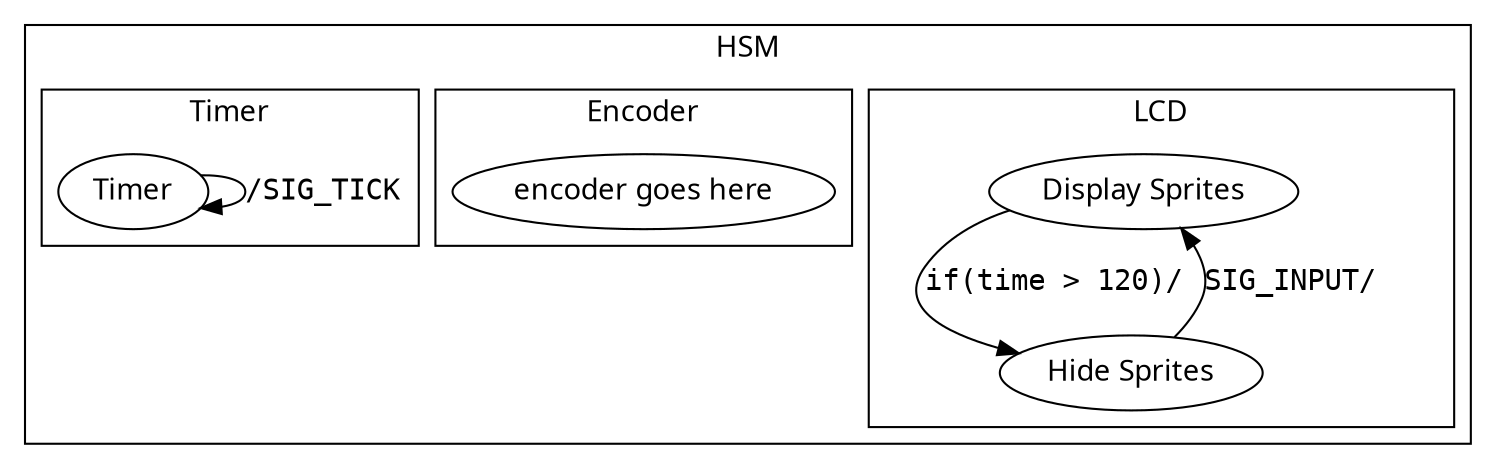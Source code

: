 digraph main {
	graph [fontname = "Input Mono"]
	node [fontname = "Input Mono"]
	edge [fontname = "Courier"]
	subgraph clusterHSM {
		label="HSM"
		subgraph clusterlcd {
			label="LCD"
			"Display Sprites" -> "Hide Sprites" [label="if(time > 120)/ "]
			"Hide Sprites" -> "Display Sprites" [label="SIG_INPUT/ "]
		}
		subgraph clusterenc {
			label="Encoder"
			"encoder goes here"
		}
		subgraph clustertmr {
			label="Timer"
			"Timer" -> "Timer" [label="/SIG_TICK"]
		}
	}
}
